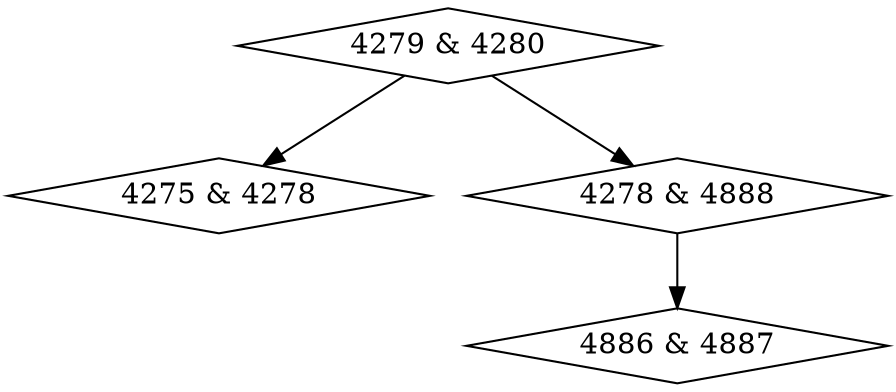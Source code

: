 digraph {
0 [label = "4275 & 4278", shape = diamond];
1 [label = "4278 & 4888", shape = diamond];
2 [label = "4279 & 4280", shape = diamond];
3 [label = "4886 & 4887", shape = diamond];
1->3;
2->0;
2->1;
}
